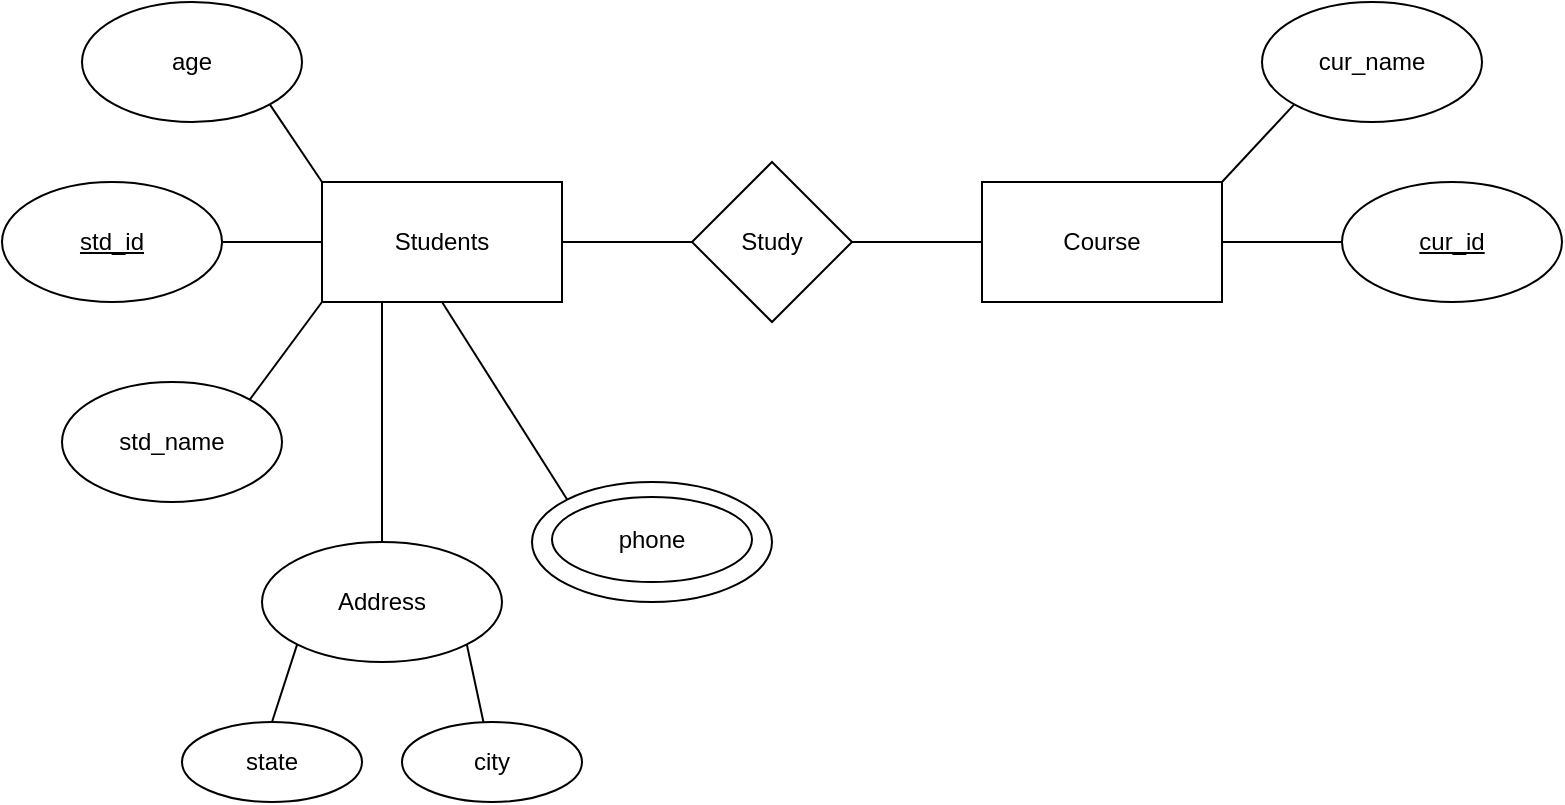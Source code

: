 <mxfile version="28.0.6">
  <diagram name="Page-1" id="_MZ1IFZKuicB3WmwWMnh">
    <mxGraphModel dx="1068" dy="512" grid="1" gridSize="10" guides="1" tooltips="1" connect="1" arrows="1" fold="1" page="1" pageScale="1" pageWidth="850" pageHeight="1100" math="0" shadow="0">
      <root>
        <mxCell id="0" />
        <mxCell id="1" parent="0" />
        <mxCell id="f8CZ6KmP0xLTUAnodIjp-1" value="Students" style="rounded=0;whiteSpace=wrap;html=1;" parent="1" vertex="1">
          <mxGeometry x="200" y="470" width="120" height="60" as="geometry" />
        </mxCell>
        <mxCell id="f8CZ6KmP0xLTUAnodIjp-2" value="Course" style="rounded=0;whiteSpace=wrap;html=1;" parent="1" vertex="1">
          <mxGeometry x="530" y="470" width="120" height="60" as="geometry" />
        </mxCell>
        <mxCell id="f8CZ6KmP0xLTUAnodIjp-3" value="&lt;u&gt;std_id&lt;/u&gt;" style="ellipse;whiteSpace=wrap;html=1;" parent="1" vertex="1">
          <mxGeometry x="40" y="470" width="110" height="60" as="geometry" />
        </mxCell>
        <mxCell id="f8CZ6KmP0xLTUAnodIjp-4" value="std_name" style="ellipse;whiteSpace=wrap;html=1;" parent="1" vertex="1">
          <mxGeometry x="70" y="570" width="110" height="60" as="geometry" />
        </mxCell>
        <mxCell id="f8CZ6KmP0xLTUAnodIjp-5" value="age" style="ellipse;whiteSpace=wrap;html=1;" parent="1" vertex="1">
          <mxGeometry x="80" y="380" width="110" height="60" as="geometry" />
        </mxCell>
        <mxCell id="f8CZ6KmP0xLTUAnodIjp-6" value="" style="endArrow=none;html=1;rounded=0;entryX=1;entryY=1;entryDx=0;entryDy=0;exitX=0;exitY=0;exitDx=0;exitDy=0;" parent="1" source="f8CZ6KmP0xLTUAnodIjp-1" target="f8CZ6KmP0xLTUAnodIjp-5" edge="1">
          <mxGeometry width="50" height="50" relative="1" as="geometry">
            <mxPoint x="400" y="620" as="sourcePoint" />
            <mxPoint x="450" y="570" as="targetPoint" />
          </mxGeometry>
        </mxCell>
        <mxCell id="f8CZ6KmP0xLTUAnodIjp-8" value="" style="endArrow=none;html=1;rounded=0;entryX=1;entryY=0.5;entryDx=0;entryDy=0;exitX=0;exitY=0.5;exitDx=0;exitDy=0;" parent="1" source="f8CZ6KmP0xLTUAnodIjp-1" target="f8CZ6KmP0xLTUAnodIjp-3" edge="1">
          <mxGeometry width="50" height="50" relative="1" as="geometry">
            <mxPoint x="400" y="620" as="sourcePoint" />
            <mxPoint x="450" y="570" as="targetPoint" />
          </mxGeometry>
        </mxCell>
        <mxCell id="f8CZ6KmP0xLTUAnodIjp-9" value="" style="endArrow=none;html=1;rounded=0;exitX=1;exitY=0;exitDx=0;exitDy=0;entryX=0;entryY=1;entryDx=0;entryDy=0;" parent="1" source="f8CZ6KmP0xLTUAnodIjp-4" target="f8CZ6KmP0xLTUAnodIjp-1" edge="1">
          <mxGeometry width="50" height="50" relative="1" as="geometry">
            <mxPoint x="230" y="600" as="sourcePoint" />
            <mxPoint x="280" y="550" as="targetPoint" />
          </mxGeometry>
        </mxCell>
        <mxCell id="f8CZ6KmP0xLTUAnodIjp-10" value="&lt;u&gt;cur_id&lt;/u&gt;" style="ellipse;whiteSpace=wrap;html=1;" parent="1" vertex="1">
          <mxGeometry x="710" y="470" width="110" height="60" as="geometry" />
        </mxCell>
        <mxCell id="f8CZ6KmP0xLTUAnodIjp-12" value="cur_name" style="ellipse;whiteSpace=wrap;html=1;" parent="1" vertex="1">
          <mxGeometry x="670" y="380" width="110" height="60" as="geometry" />
        </mxCell>
        <mxCell id="f8CZ6KmP0xLTUAnodIjp-13" value="" style="endArrow=none;html=1;rounded=0;entryX=0;entryY=1;entryDx=0;entryDy=0;exitX=1;exitY=0;exitDx=0;exitDy=0;" parent="1" source="f8CZ6KmP0xLTUAnodIjp-2" target="f8CZ6KmP0xLTUAnodIjp-12" edge="1">
          <mxGeometry width="50" height="50" relative="1" as="geometry">
            <mxPoint x="400" y="620" as="sourcePoint" />
            <mxPoint x="450" y="570" as="targetPoint" />
          </mxGeometry>
        </mxCell>
        <mxCell id="f8CZ6KmP0xLTUAnodIjp-14" value="" style="endArrow=none;html=1;rounded=0;entryX=0;entryY=0.5;entryDx=0;entryDy=0;exitX=1;exitY=0.5;exitDx=0;exitDy=0;" parent="1" source="f8CZ6KmP0xLTUAnodIjp-2" target="f8CZ6KmP0xLTUAnodIjp-10" edge="1">
          <mxGeometry width="50" height="50" relative="1" as="geometry">
            <mxPoint x="400" y="620" as="sourcePoint" />
            <mxPoint x="450" y="570" as="targetPoint" />
          </mxGeometry>
        </mxCell>
        <mxCell id="f8CZ6KmP0xLTUAnodIjp-16" value="Study" style="rhombus;whiteSpace=wrap;html=1;" parent="1" vertex="1">
          <mxGeometry x="385" y="460" width="80" height="80" as="geometry" />
        </mxCell>
        <mxCell id="f8CZ6KmP0xLTUAnodIjp-17" value="" style="endArrow=none;html=1;rounded=0;entryX=1;entryY=0.5;entryDx=0;entryDy=0;exitX=0;exitY=0.5;exitDx=0;exitDy=0;" parent="1" source="f8CZ6KmP0xLTUAnodIjp-2" target="f8CZ6KmP0xLTUAnodIjp-16" edge="1">
          <mxGeometry width="50" height="50" relative="1" as="geometry">
            <mxPoint x="400" y="620" as="sourcePoint" />
            <mxPoint x="450" y="570" as="targetPoint" />
          </mxGeometry>
        </mxCell>
        <mxCell id="f8CZ6KmP0xLTUAnodIjp-18" value="" style="endArrow=none;html=1;rounded=0;entryX=1;entryY=0.5;entryDx=0;entryDy=0;exitX=0;exitY=0.5;exitDx=0;exitDy=0;" parent="1" source="f8CZ6KmP0xLTUAnodIjp-16" target="f8CZ6KmP0xLTUAnodIjp-1" edge="1">
          <mxGeometry width="50" height="50" relative="1" as="geometry">
            <mxPoint x="380" y="500" as="sourcePoint" />
            <mxPoint x="390" y="570" as="targetPoint" />
          </mxGeometry>
        </mxCell>
        <mxCell id="BsFXhuYP5DRdbGwdhAtC-3" value="" style="group" vertex="1" connectable="0" parent="1">
          <mxGeometry x="170" y="650" width="120" height="60" as="geometry" />
        </mxCell>
        <mxCell id="BsFXhuYP5DRdbGwdhAtC-1" value="Address" style="ellipse;whiteSpace=wrap;html=1;" vertex="1" parent="BsFXhuYP5DRdbGwdhAtC-3">
          <mxGeometry width="120" height="60" as="geometry" />
        </mxCell>
        <mxCell id="BsFXhuYP5DRdbGwdhAtC-4" value="" style="group" vertex="1" connectable="0" parent="1">
          <mxGeometry x="305" y="620" width="120" height="60" as="geometry" />
        </mxCell>
        <mxCell id="BsFXhuYP5DRdbGwdhAtC-5" value="" style="ellipse;whiteSpace=wrap;html=1;" vertex="1" parent="BsFXhuYP5DRdbGwdhAtC-4">
          <mxGeometry width="120" height="60" as="geometry" />
        </mxCell>
        <mxCell id="BsFXhuYP5DRdbGwdhAtC-6" value="phone" style="ellipse;whiteSpace=wrap;html=1;" vertex="1" parent="BsFXhuYP5DRdbGwdhAtC-4">
          <mxGeometry x="10" y="7.5" width="100" height="42.5" as="geometry" />
        </mxCell>
        <mxCell id="BsFXhuYP5DRdbGwdhAtC-7" value="" style="endArrow=none;html=1;rounded=0;entryX=0.5;entryY=1;entryDx=0;entryDy=0;exitX=0;exitY=0;exitDx=0;exitDy=0;" edge="1" parent="1" source="BsFXhuYP5DRdbGwdhAtC-5" target="f8CZ6KmP0xLTUAnodIjp-1">
          <mxGeometry width="50" height="50" relative="1" as="geometry">
            <mxPoint x="400" y="700" as="sourcePoint" />
            <mxPoint x="450" y="650" as="targetPoint" />
          </mxGeometry>
        </mxCell>
        <mxCell id="BsFXhuYP5DRdbGwdhAtC-8" value="" style="endArrow=none;html=1;rounded=0;entryX=0.25;entryY=1;entryDx=0;entryDy=0;exitX=0.5;exitY=0;exitDx=0;exitDy=0;" edge="1" parent="1" source="BsFXhuYP5DRdbGwdhAtC-1" target="f8CZ6KmP0xLTUAnodIjp-1">
          <mxGeometry width="50" height="50" relative="1" as="geometry">
            <mxPoint x="240" y="610" as="sourcePoint" />
            <mxPoint x="290" y="560" as="targetPoint" />
          </mxGeometry>
        </mxCell>
        <mxCell id="BsFXhuYP5DRdbGwdhAtC-9" value="" style="group" vertex="1" connectable="0" parent="1">
          <mxGeometry x="130" y="740" width="90" height="40" as="geometry" />
        </mxCell>
        <mxCell id="BsFXhuYP5DRdbGwdhAtC-10" value="state" style="ellipse;whiteSpace=wrap;html=1;" vertex="1" parent="BsFXhuYP5DRdbGwdhAtC-9">
          <mxGeometry width="90" height="40" as="geometry" />
        </mxCell>
        <mxCell id="BsFXhuYP5DRdbGwdhAtC-11" value="" style="group" vertex="1" connectable="0" parent="1">
          <mxGeometry x="240" y="740" width="90" height="40" as="geometry" />
        </mxCell>
        <mxCell id="BsFXhuYP5DRdbGwdhAtC-12" value="city" style="ellipse;whiteSpace=wrap;html=1;" vertex="1" parent="BsFXhuYP5DRdbGwdhAtC-11">
          <mxGeometry width="90" height="40" as="geometry" />
        </mxCell>
        <mxCell id="BsFXhuYP5DRdbGwdhAtC-15" value="" style="endArrow=none;html=1;rounded=0;entryX=0;entryY=1;entryDx=0;entryDy=0;exitX=0.5;exitY=0;exitDx=0;exitDy=0;" edge="1" parent="1" source="BsFXhuYP5DRdbGwdhAtC-10" target="BsFXhuYP5DRdbGwdhAtC-1">
          <mxGeometry width="50" height="50" relative="1" as="geometry">
            <mxPoint x="120" y="740" as="sourcePoint" />
            <mxPoint x="170" y="690" as="targetPoint" />
          </mxGeometry>
        </mxCell>
        <mxCell id="BsFXhuYP5DRdbGwdhAtC-16" value="" style="endArrow=none;html=1;rounded=0;entryX=1;entryY=1;entryDx=0;entryDy=0;" edge="1" parent="1" source="BsFXhuYP5DRdbGwdhAtC-12" target="BsFXhuYP5DRdbGwdhAtC-1">
          <mxGeometry width="50" height="50" relative="1" as="geometry">
            <mxPoint x="380" y="820" as="sourcePoint" />
            <mxPoint x="430" y="770" as="targetPoint" />
          </mxGeometry>
        </mxCell>
      </root>
    </mxGraphModel>
  </diagram>
</mxfile>
